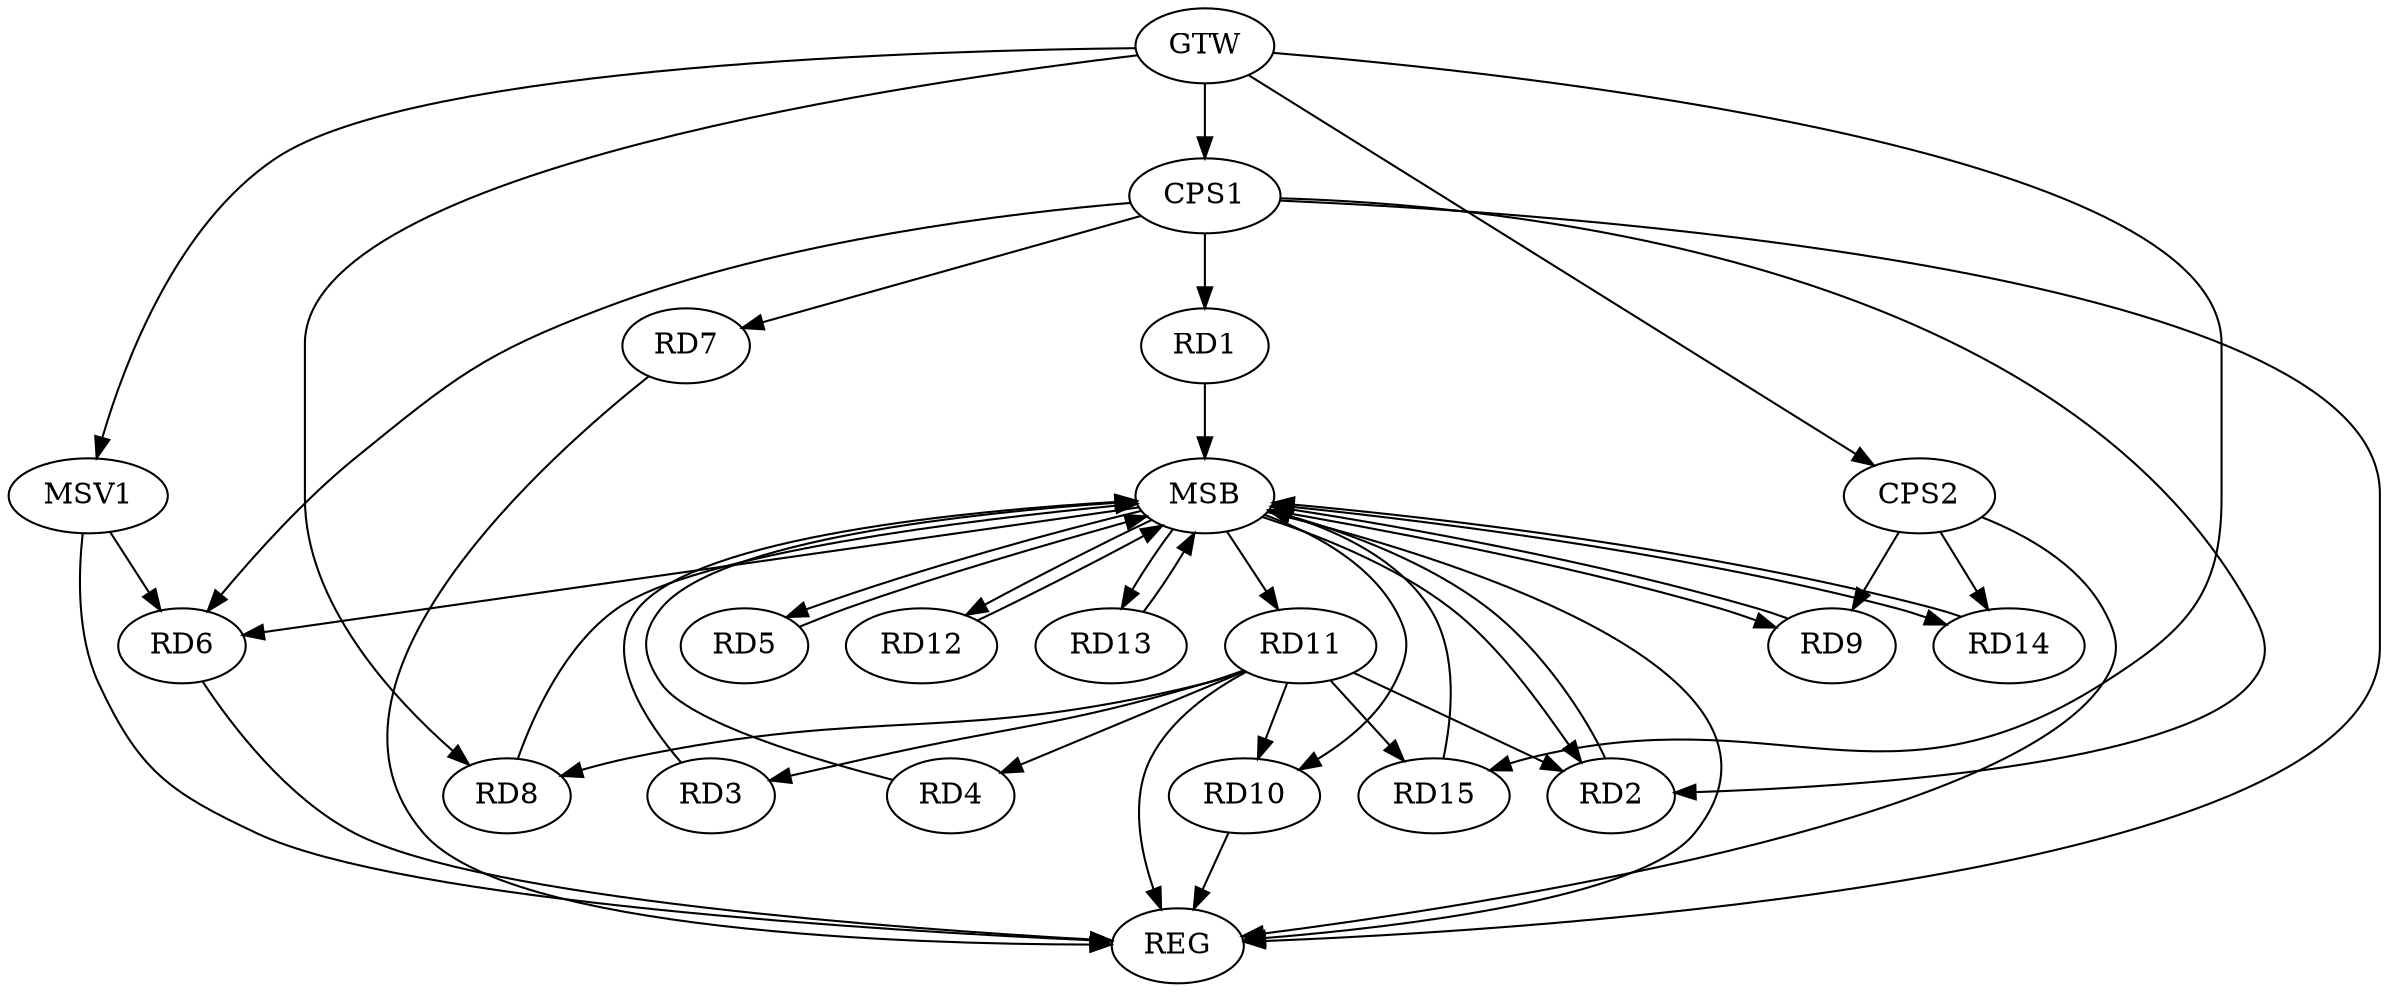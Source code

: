 strict digraph G {
  RD1 [ label="RD1" ];
  RD2 [ label="RD2" ];
  RD3 [ label="RD3" ];
  RD4 [ label="RD4" ];
  RD5 [ label="RD5" ];
  RD6 [ label="RD6" ];
  RD7 [ label="RD7" ];
  RD8 [ label="RD8" ];
  RD9 [ label="RD9" ];
  RD10 [ label="RD10" ];
  RD11 [ label="RD11" ];
  RD12 [ label="RD12" ];
  RD13 [ label="RD13" ];
  RD14 [ label="RD14" ];
  RD15 [ label="RD15" ];
  CPS1 [ label="CPS1" ];
  CPS2 [ label="CPS2" ];
  GTW [ label="GTW" ];
  REG [ label="REG" ];
  MSB [ label="MSB" ];
  MSV1 [ label="MSV1" ];
  RD11 -> RD3;
  RD11 -> RD4;
  CPS1 -> RD1;
  CPS1 -> RD2;
  CPS1 -> RD6;
  CPS1 -> RD7;
  CPS2 -> RD9;
  CPS2 -> RD14;
  GTW -> RD8;
  GTW -> RD15;
  GTW -> CPS1;
  GTW -> CPS2;
  RD6 -> REG;
  RD7 -> REG;
  RD10 -> REG;
  CPS1 -> REG;
  CPS2 -> REG;
  RD1 -> MSB;
  MSB -> REG;
  RD2 -> MSB;
  RD3 -> MSB;
  MSB -> RD13;
  RD4 -> MSB;
  MSB -> RD2;
  MSB -> RD9;
  RD5 -> MSB;
  MSB -> RD6;
  RD8 -> MSB;
  MSB -> RD11;
  MSB -> RD12;
  RD9 -> MSB;
  RD12 -> MSB;
  MSB -> RD5;
  MSB -> RD10;
  RD13 -> MSB;
  RD14 -> MSB;
  RD15 -> MSB;
  MSB -> RD14;
  RD11 -> REG;
  RD11 -> RD8;
  RD11 -> RD2;
  RD11 -> RD15;
  RD11 -> RD10;
  MSV1 -> RD6;
  GTW -> MSV1;
  MSV1 -> REG;
}

